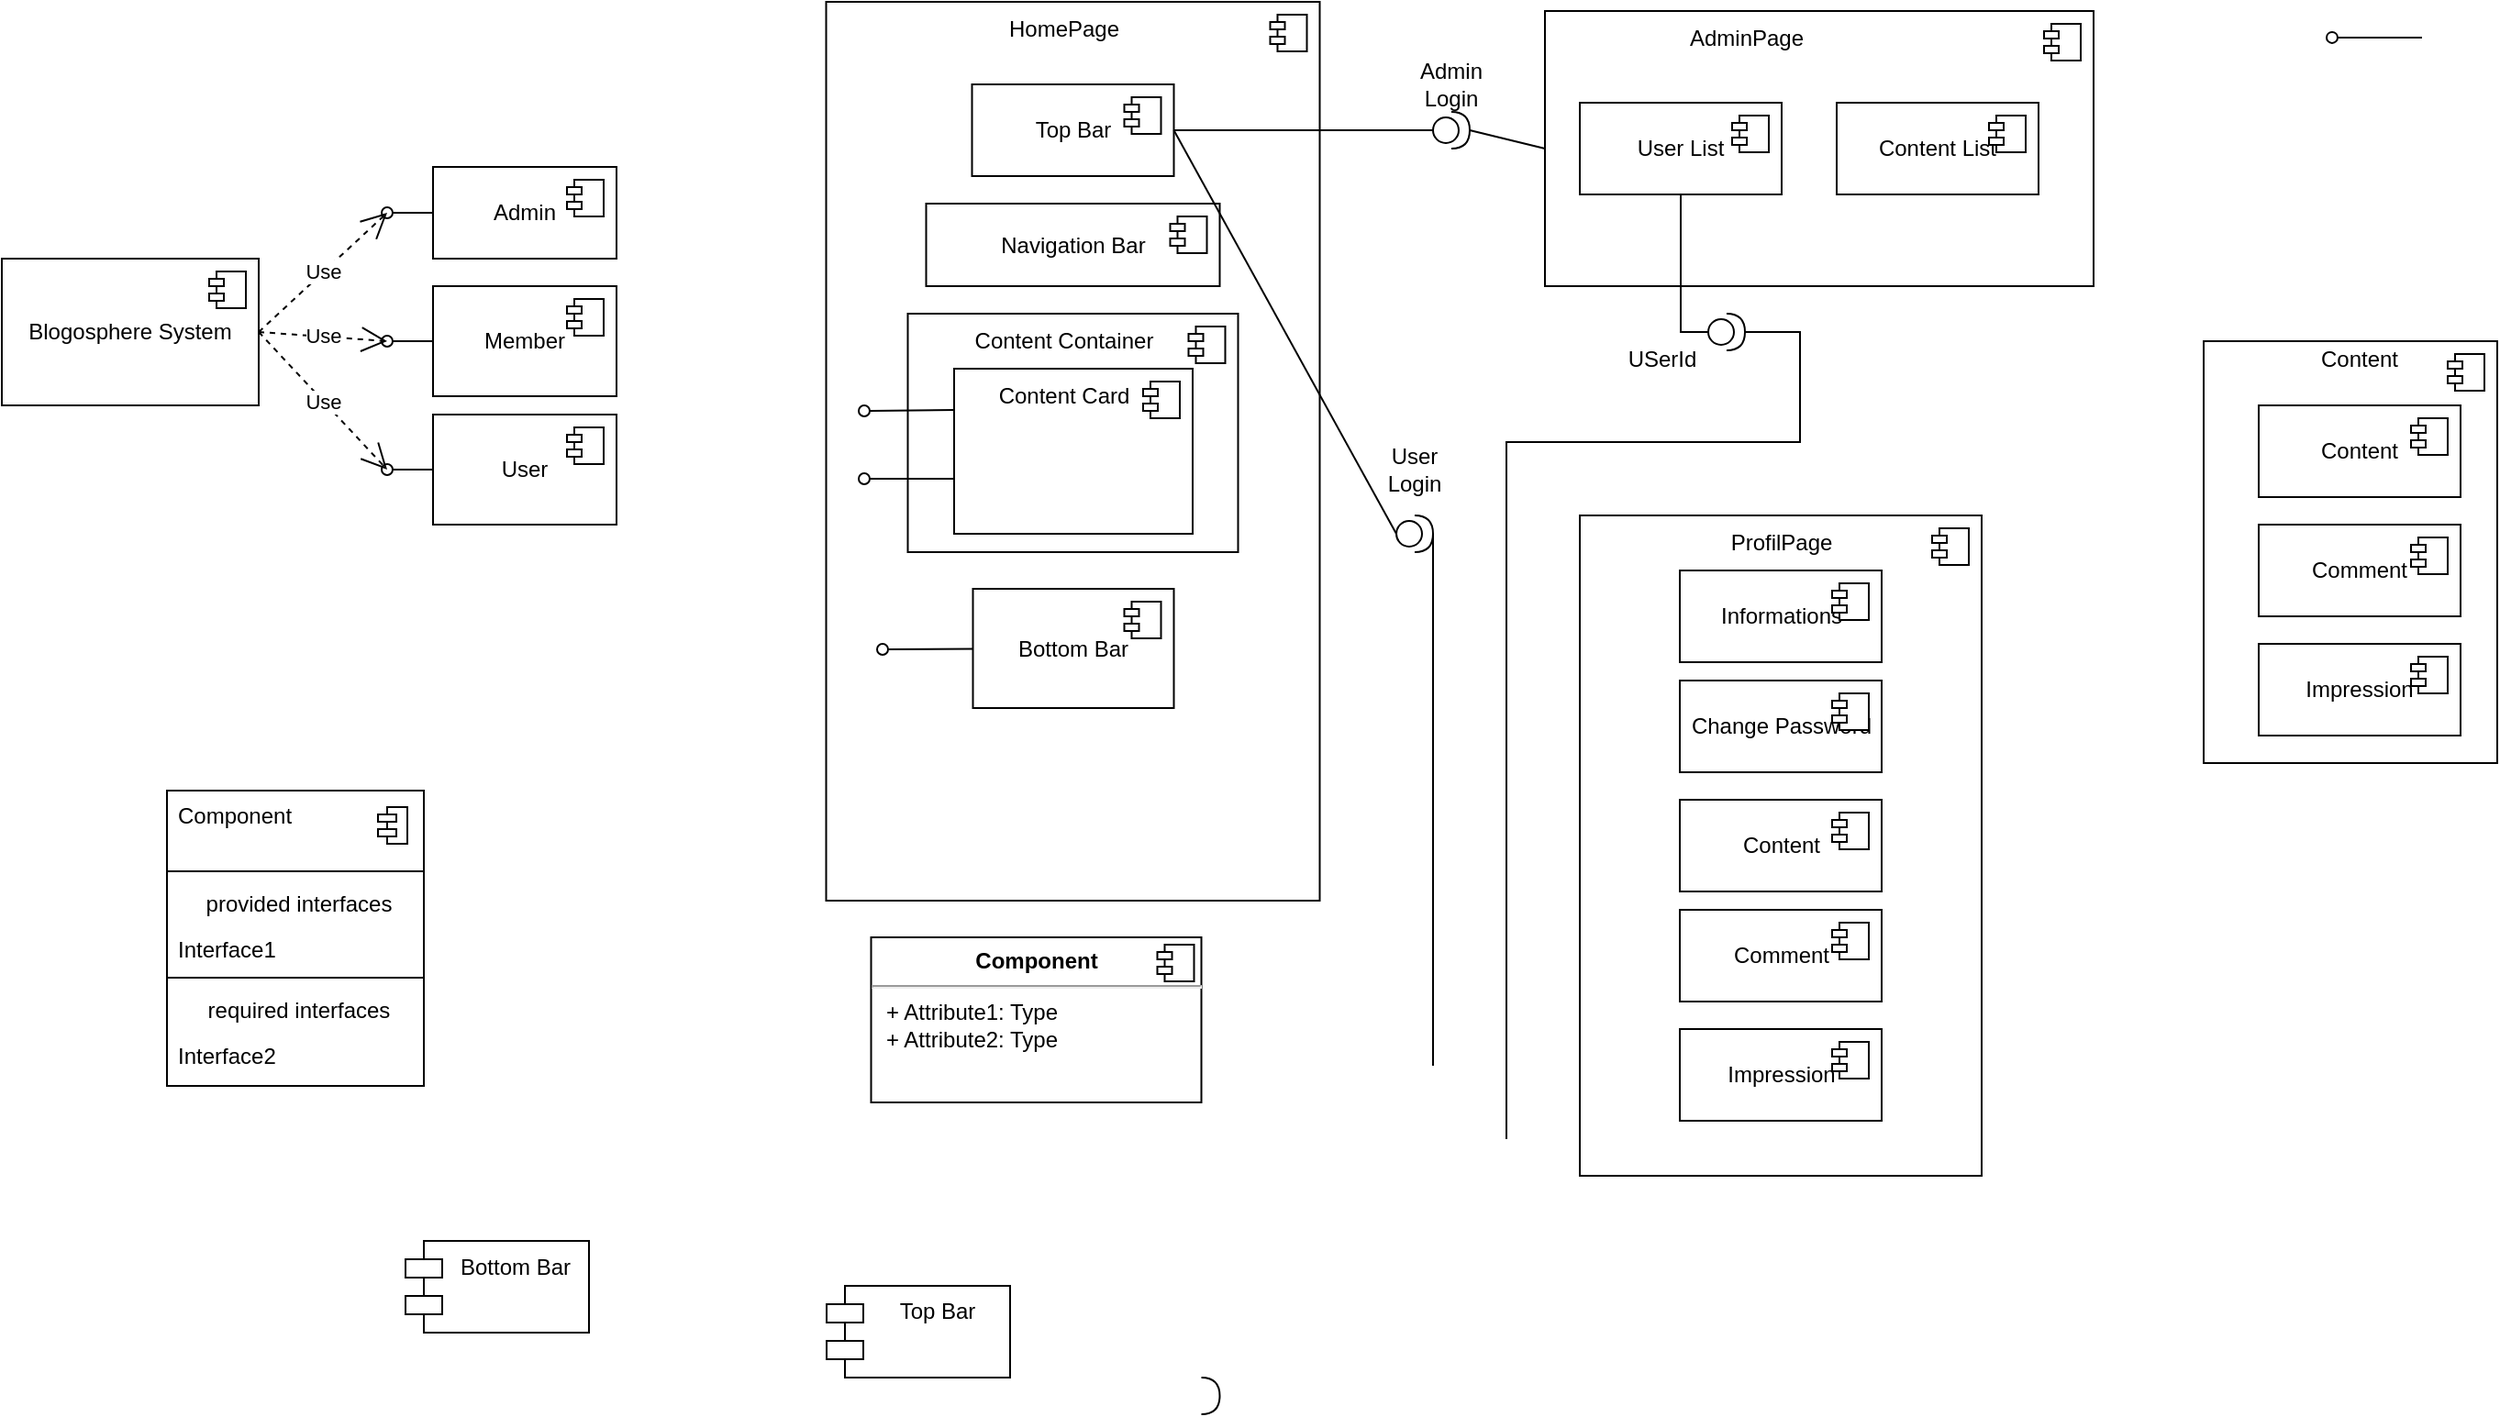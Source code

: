 <mxfile version="21.2.9" type="device">
  <diagram name="Page-1" id="5f0bae14-7c28-e335-631c-24af17079c00">
    <mxGraphModel dx="1399" dy="787" grid="1" gridSize="10" guides="1" tooltips="1" connect="1" arrows="1" fold="1" page="1" pageScale="1" pageWidth="1100" pageHeight="850" background="none" math="0" shadow="0">
      <root>
        <mxCell id="0" />
        <mxCell id="1" parent="0" />
        <mxCell id="lahT0nzJXlmnFLagTWQ0-1" value="" style="html=1;dropTarget=0;whiteSpace=wrap;" vertex="1" parent="1">
          <mxGeometry x="489.25" width="269" height="490" as="geometry" />
        </mxCell>
        <mxCell id="lahT0nzJXlmnFLagTWQ0-2" value="" style="shape=module;jettyWidth=8;jettyHeight=4;" vertex="1" parent="lahT0nzJXlmnFLagTWQ0-1">
          <mxGeometry x="1" width="20" height="20" relative="1" as="geometry">
            <mxPoint x="-27" y="7" as="offset" />
          </mxGeometry>
        </mxCell>
        <mxCell id="lahT0nzJXlmnFLagTWQ0-3" value="" style="shape=providedRequiredInterface;html=1;verticalLabelPosition=bottom;sketch=0;" vertex="1" parent="1">
          <mxGeometry x="820" y="60" width="20" height="20" as="geometry" />
        </mxCell>
        <mxCell id="lahT0nzJXlmnFLagTWQ0-4" value="" style="shape=requiredInterface;html=1;verticalLabelPosition=bottom;sketch=0;" vertex="1" parent="1">
          <mxGeometry x="693.75" y="750" width="10" height="20" as="geometry" />
        </mxCell>
        <mxCell id="lahT0nzJXlmnFLagTWQ0-5" value="" style="fontStyle=1;align=center;verticalAlign=top;childLayout=stackLayout;horizontal=1;horizontalStack=0;resizeParent=1;resizeParentMax=0;resizeLast=0;marginBottom=0;" vertex="1" parent="1">
          <mxGeometry x="130" y="430" width="140" height="161" as="geometry" />
        </mxCell>
        <mxCell id="lahT0nzJXlmnFLagTWQ0-6" value="Component" style="html=1;align=left;spacingLeft=4;verticalAlign=top;strokeColor=none;fillColor=none;whiteSpace=wrap;" vertex="1" parent="lahT0nzJXlmnFLagTWQ0-5">
          <mxGeometry width="140" height="40" as="geometry" />
        </mxCell>
        <mxCell id="lahT0nzJXlmnFLagTWQ0-7" value="" style="shape=module;jettyWidth=10;jettyHeight=4;" vertex="1" parent="lahT0nzJXlmnFLagTWQ0-6">
          <mxGeometry x="1" width="16" height="20" relative="1" as="geometry">
            <mxPoint x="-25" y="9" as="offset" />
          </mxGeometry>
        </mxCell>
        <mxCell id="lahT0nzJXlmnFLagTWQ0-8" value="" style="line;strokeWidth=1;fillColor=none;align=left;verticalAlign=middle;spacingTop=-1;spacingLeft=3;spacingRight=3;rotatable=0;labelPosition=right;points=[];portConstraint=eastwest;" vertex="1" parent="lahT0nzJXlmnFLagTWQ0-5">
          <mxGeometry y="40" width="140" height="8" as="geometry" />
        </mxCell>
        <mxCell id="lahT0nzJXlmnFLagTWQ0-9" value="provided interfaces" style="html=1;align=center;spacingLeft=4;verticalAlign=top;strokeColor=none;fillColor=none;whiteSpace=wrap;" vertex="1" parent="lahT0nzJXlmnFLagTWQ0-5">
          <mxGeometry y="48" width="140" height="25" as="geometry" />
        </mxCell>
        <mxCell id="lahT0nzJXlmnFLagTWQ0-10" value="Interface1" style="html=1;align=left;spacingLeft=4;verticalAlign=top;strokeColor=none;fillColor=none;whiteSpace=wrap;" vertex="1" parent="lahT0nzJXlmnFLagTWQ0-5">
          <mxGeometry y="73" width="140" height="25" as="geometry" />
        </mxCell>
        <mxCell id="lahT0nzJXlmnFLagTWQ0-11" value="" style="line;strokeWidth=1;fillColor=none;align=left;verticalAlign=middle;spacingTop=-1;spacingLeft=3;spacingRight=3;rotatable=0;labelPosition=right;points=[];portConstraint=eastwest;" vertex="1" parent="lahT0nzJXlmnFLagTWQ0-5">
          <mxGeometry y="98" width="140" height="8" as="geometry" />
        </mxCell>
        <mxCell id="lahT0nzJXlmnFLagTWQ0-12" value="required interfaces" style="html=1;align=center;spacingLeft=4;verticalAlign=top;strokeColor=none;fillColor=none;whiteSpace=wrap;" vertex="1" parent="lahT0nzJXlmnFLagTWQ0-5">
          <mxGeometry y="106" width="140" height="25" as="geometry" />
        </mxCell>
        <mxCell id="lahT0nzJXlmnFLagTWQ0-13" value="Interface2" style="html=1;align=left;spacingLeft=4;verticalAlign=top;strokeColor=none;fillColor=none;whiteSpace=wrap;" vertex="1" parent="lahT0nzJXlmnFLagTWQ0-5">
          <mxGeometry y="131" width="140" height="30" as="geometry" />
        </mxCell>
        <mxCell id="lahT0nzJXlmnFLagTWQ0-14" value="Blogosphere System" style="html=1;dropTarget=0;whiteSpace=wrap;" vertex="1" parent="1">
          <mxGeometry x="40" y="140" width="140" height="80" as="geometry" />
        </mxCell>
        <mxCell id="lahT0nzJXlmnFLagTWQ0-15" value="" style="shape=module;jettyWidth=8;jettyHeight=4;" vertex="1" parent="lahT0nzJXlmnFLagTWQ0-14">
          <mxGeometry x="1" width="20" height="20" relative="1" as="geometry">
            <mxPoint x="-27" y="7" as="offset" />
          </mxGeometry>
        </mxCell>
        <mxCell id="lahT0nzJXlmnFLagTWQ0-17" value="Top Bar" style="html=1;dropTarget=0;whiteSpace=wrap;" vertex="1" parent="1">
          <mxGeometry x="568.75" y="45" width="110" height="50" as="geometry" />
        </mxCell>
        <mxCell id="lahT0nzJXlmnFLagTWQ0-18" value="" style="shape=module;jettyWidth=8;jettyHeight=4;" vertex="1" parent="lahT0nzJXlmnFLagTWQ0-17">
          <mxGeometry x="1" width="20" height="20" relative="1" as="geometry">
            <mxPoint x="-27" y="7" as="offset" />
          </mxGeometry>
        </mxCell>
        <mxCell id="lahT0nzJXlmnFLagTWQ0-19" value="&lt;p style=&quot;margin:0px;margin-top:6px;text-align:center;&quot;&gt;&lt;b&gt;Component&lt;/b&gt;&lt;/p&gt;&lt;hr/&gt;&lt;p style=&quot;margin:0px;margin-left:8px;&quot;&gt;+ Attribute1: Type&lt;br/&gt;+ Attribute2: Type&lt;/p&gt;" style="align=left;overflow=fill;html=1;dropTarget=0;whiteSpace=wrap;" vertex="1" parent="1">
          <mxGeometry x="513.75" y="510" width="180" height="90" as="geometry" />
        </mxCell>
        <mxCell id="lahT0nzJXlmnFLagTWQ0-20" value="" style="shape=component;jettyWidth=8;jettyHeight=4;" vertex="1" parent="lahT0nzJXlmnFLagTWQ0-19">
          <mxGeometry x="1" width="20" height="20" relative="1" as="geometry">
            <mxPoint x="-24" y="4" as="offset" />
          </mxGeometry>
        </mxCell>
        <mxCell id="lahT0nzJXlmnFLagTWQ0-21" value="HomePage" style="text;html=1;strokeColor=none;fillColor=none;align=center;verticalAlign=middle;whiteSpace=wrap;rounded=0;" vertex="1" parent="1">
          <mxGeometry x="588.75" width="60" height="30" as="geometry" />
        </mxCell>
        <mxCell id="lahT0nzJXlmnFLagTWQ0-24" value="Top Bar" style="shape=module;align=left;spacingLeft=20;align=center;verticalAlign=top;whiteSpace=wrap;html=1;" vertex="1" parent="1">
          <mxGeometry x="489.5" y="700" width="100" height="50" as="geometry" />
        </mxCell>
        <mxCell id="lahT0nzJXlmnFLagTWQ0-26" value="Bottom Bar" style="shape=module;align=left;spacingLeft=20;align=center;verticalAlign=top;whiteSpace=wrap;html=1;" vertex="1" parent="1">
          <mxGeometry x="260" y="675.5" width="100" height="50" as="geometry" />
        </mxCell>
        <mxCell id="lahT0nzJXlmnFLagTWQ0-30" value="Navigation Bar" style="html=1;dropTarget=0;whiteSpace=wrap;" vertex="1" parent="1">
          <mxGeometry x="543.75" y="110" width="160" height="45" as="geometry" />
        </mxCell>
        <mxCell id="lahT0nzJXlmnFLagTWQ0-31" value="" style="shape=module;jettyWidth=8;jettyHeight=4;" vertex="1" parent="lahT0nzJXlmnFLagTWQ0-30">
          <mxGeometry x="1" width="20" height="20" relative="1" as="geometry">
            <mxPoint x="-27" y="7" as="offset" />
          </mxGeometry>
        </mxCell>
        <mxCell id="lahT0nzJXlmnFLagTWQ0-32" value="" style="html=1;dropTarget=0;whiteSpace=wrap;" vertex="1" parent="1">
          <mxGeometry x="533.75" y="170" width="180" height="130" as="geometry" />
        </mxCell>
        <mxCell id="lahT0nzJXlmnFLagTWQ0-33" value="" style="shape=module;jettyWidth=8;jettyHeight=4;" vertex="1" parent="lahT0nzJXlmnFLagTWQ0-32">
          <mxGeometry x="1" width="20" height="20" relative="1" as="geometry">
            <mxPoint x="-27" y="7" as="offset" />
          </mxGeometry>
        </mxCell>
        <mxCell id="lahT0nzJXlmnFLagTWQ0-34" value="Content Container" style="text;html=1;strokeColor=none;fillColor=none;align=center;verticalAlign=middle;whiteSpace=wrap;rounded=0;" vertex="1" parent="1">
          <mxGeometry x="543.75" y="170" width="150" height="30" as="geometry" />
        </mxCell>
        <mxCell id="lahT0nzJXlmnFLagTWQ0-38" value="" style="html=1;dropTarget=0;whiteSpace=wrap;" vertex="1" parent="1">
          <mxGeometry x="559" y="200" width="130" height="90" as="geometry" />
        </mxCell>
        <mxCell id="lahT0nzJXlmnFLagTWQ0-39" value="" style="shape=module;jettyWidth=8;jettyHeight=4;" vertex="1" parent="lahT0nzJXlmnFLagTWQ0-38">
          <mxGeometry x="1" width="20" height="20" relative="1" as="geometry">
            <mxPoint x="-27" y="7" as="offset" />
          </mxGeometry>
        </mxCell>
        <mxCell id="lahT0nzJXlmnFLagTWQ0-40" value="Content Card" style="text;html=1;strokeColor=none;fillColor=none;align=center;verticalAlign=middle;whiteSpace=wrap;rounded=0;" vertex="1" parent="1">
          <mxGeometry x="578.75" y="200" width="80" height="30" as="geometry" />
        </mxCell>
        <mxCell id="lahT0nzJXlmnFLagTWQ0-41" value="Bottom Bar" style="html=1;dropTarget=0;whiteSpace=wrap;" vertex="1" parent="1">
          <mxGeometry x="569.25" y="320" width="109.5" height="65" as="geometry" />
        </mxCell>
        <mxCell id="lahT0nzJXlmnFLagTWQ0-42" value="" style="shape=module;jettyWidth=8;jettyHeight=4;" vertex="1" parent="lahT0nzJXlmnFLagTWQ0-41">
          <mxGeometry x="1" width="20" height="20" relative="1" as="geometry">
            <mxPoint x="-27" y="7" as="offset" />
          </mxGeometry>
        </mxCell>
        <mxCell id="lahT0nzJXlmnFLagTWQ0-45" value="Member" style="html=1;dropTarget=0;whiteSpace=wrap;" vertex="1" parent="1">
          <mxGeometry x="275" y="155" width="100" height="60" as="geometry" />
        </mxCell>
        <mxCell id="lahT0nzJXlmnFLagTWQ0-46" value="" style="shape=module;jettyWidth=8;jettyHeight=4;" vertex="1" parent="lahT0nzJXlmnFLagTWQ0-45">
          <mxGeometry x="1" width="20" height="20" relative="1" as="geometry">
            <mxPoint x="-27" y="7" as="offset" />
          </mxGeometry>
        </mxCell>
        <mxCell id="lahT0nzJXlmnFLagTWQ0-47" value="Admin" style="html=1;dropTarget=0;whiteSpace=wrap;" vertex="1" parent="1">
          <mxGeometry x="275" y="90" width="100" height="50" as="geometry" />
        </mxCell>
        <mxCell id="lahT0nzJXlmnFLagTWQ0-48" value="" style="shape=module;jettyWidth=8;jettyHeight=4;" vertex="1" parent="lahT0nzJXlmnFLagTWQ0-47">
          <mxGeometry x="1" width="20" height="20" relative="1" as="geometry">
            <mxPoint x="-27" y="7" as="offset" />
          </mxGeometry>
        </mxCell>
        <mxCell id="lahT0nzJXlmnFLagTWQ0-52" value="User" style="html=1;dropTarget=0;whiteSpace=wrap;" vertex="1" parent="1">
          <mxGeometry x="275" y="225" width="100" height="60" as="geometry" />
        </mxCell>
        <mxCell id="lahT0nzJXlmnFLagTWQ0-53" value="" style="shape=module;jettyWidth=8;jettyHeight=4;" vertex="1" parent="lahT0nzJXlmnFLagTWQ0-52">
          <mxGeometry x="1" width="20" height="20" relative="1" as="geometry">
            <mxPoint x="-27" y="7" as="offset" />
          </mxGeometry>
        </mxCell>
        <mxCell id="lahT0nzJXlmnFLagTWQ0-54" value="" style="endArrow=none;html=1;rounded=0;startArrow=oval;startFill=0;" edge="1" parent="1" target="lahT0nzJXlmnFLagTWQ0-52">
          <mxGeometry width="50" height="50" relative="1" as="geometry">
            <mxPoint x="250" y="255" as="sourcePoint" />
            <mxPoint x="205" y="422.5" as="targetPoint" />
          </mxGeometry>
        </mxCell>
        <mxCell id="lahT0nzJXlmnFLagTWQ0-55" value="" style="endArrow=none;html=1;rounded=0;startArrow=oval;startFill=0;" edge="1" parent="1" target="lahT0nzJXlmnFLagTWQ0-45">
          <mxGeometry width="50" height="50" relative="1" as="geometry">
            <mxPoint x="250" y="185" as="sourcePoint" />
            <mxPoint x="260" y="185" as="targetPoint" />
          </mxGeometry>
        </mxCell>
        <mxCell id="lahT0nzJXlmnFLagTWQ0-56" value="" style="endArrow=none;html=1;rounded=0;startArrow=oval;startFill=0;" edge="1" parent="1" target="lahT0nzJXlmnFLagTWQ0-47">
          <mxGeometry width="50" height="50" relative="1" as="geometry">
            <mxPoint x="250" y="115" as="sourcePoint" />
            <mxPoint x="225" y="130" as="targetPoint" />
          </mxGeometry>
        </mxCell>
        <mxCell id="lahT0nzJXlmnFLagTWQ0-57" value="Use" style="endArrow=open;endSize=12;dashed=1;html=1;rounded=0;exitX=1;exitY=0.5;exitDx=0;exitDy=0;" edge="1" parent="1" source="lahT0nzJXlmnFLagTWQ0-14">
          <mxGeometry width="160" relative="1" as="geometry">
            <mxPoint x="70" y="65" as="sourcePoint" />
            <mxPoint x="250" y="115" as="targetPoint" />
          </mxGeometry>
        </mxCell>
        <mxCell id="lahT0nzJXlmnFLagTWQ0-58" value="Use" style="endArrow=open;endSize=12;dashed=1;html=1;rounded=0;exitX=1;exitY=0.5;exitDx=0;exitDy=0;" edge="1" parent="1" source="lahT0nzJXlmnFLagTWQ0-14">
          <mxGeometry width="160" relative="1" as="geometry">
            <mxPoint x="190" y="190" as="sourcePoint" />
            <mxPoint x="250" y="185" as="targetPoint" />
          </mxGeometry>
        </mxCell>
        <mxCell id="lahT0nzJXlmnFLagTWQ0-59" value="Use" style="endArrow=open;endSize=12;dashed=1;html=1;rounded=0;exitX=1;exitY=0.5;exitDx=0;exitDy=0;" edge="1" parent="1" source="lahT0nzJXlmnFLagTWQ0-14">
          <mxGeometry width="160" relative="1" as="geometry">
            <mxPoint x="190" y="190" as="sourcePoint" />
            <mxPoint x="250" y="255" as="targetPoint" />
          </mxGeometry>
        </mxCell>
        <mxCell id="lahT0nzJXlmnFLagTWQ0-64" value="" style="endArrow=none;html=1;rounded=0;startArrow=oval;startFill=0;entryX=0;entryY=0.25;entryDx=0;entryDy=0;" edge="1" parent="1" target="lahT0nzJXlmnFLagTWQ0-38">
          <mxGeometry width="50" height="50" relative="1" as="geometry">
            <mxPoint x="510" y="223" as="sourcePoint" />
            <mxPoint x="360" y="370" as="targetPoint" />
            <Array as="points" />
          </mxGeometry>
        </mxCell>
        <mxCell id="lahT0nzJXlmnFLagTWQ0-66" value="" style="endArrow=none;html=1;rounded=0;startArrow=oval;startFill=0;entryX=0;entryY=0.25;entryDx=0;entryDy=0;" edge="1" parent="1">
          <mxGeometry width="50" height="50" relative="1" as="geometry">
            <mxPoint x="510" y="260" as="sourcePoint" />
            <mxPoint x="559" y="260" as="targetPoint" />
            <Array as="points" />
          </mxGeometry>
        </mxCell>
        <mxCell id="lahT0nzJXlmnFLagTWQ0-68" value="" style="endArrow=none;html=1;rounded=0;startArrow=oval;startFill=0;" edge="1" parent="1" target="lahT0nzJXlmnFLagTWQ0-41">
          <mxGeometry width="50" height="50" relative="1" as="geometry">
            <mxPoint x="520" y="353" as="sourcePoint" />
            <mxPoint x="285" y="265" as="targetPoint" />
          </mxGeometry>
        </mxCell>
        <mxCell id="lahT0nzJXlmnFLagTWQ0-69" value="" style="endArrow=none;html=1;rounded=0;entryX=0;entryY=0.5;entryDx=0;entryDy=0;entryPerimeter=0;" edge="1" parent="1" source="lahT0nzJXlmnFLagTWQ0-17" target="lahT0nzJXlmnFLagTWQ0-3">
          <mxGeometry width="50" height="50" relative="1" as="geometry">
            <mxPoint x="850" y="80" as="sourcePoint" />
            <mxPoint x="810" y="70" as="targetPoint" />
          </mxGeometry>
        </mxCell>
        <mxCell id="lahT0nzJXlmnFLagTWQ0-70" value="" style="html=1;dropTarget=0;whiteSpace=wrap;" vertex="1" parent="1">
          <mxGeometry x="881" y="5" width="299" height="150" as="geometry" />
        </mxCell>
        <mxCell id="lahT0nzJXlmnFLagTWQ0-71" value="" style="shape=module;jettyWidth=8;jettyHeight=4;" vertex="1" parent="lahT0nzJXlmnFLagTWQ0-70">
          <mxGeometry x="1" width="20" height="20" relative="1" as="geometry">
            <mxPoint x="-27" y="7" as="offset" />
          </mxGeometry>
        </mxCell>
        <mxCell id="lahT0nzJXlmnFLagTWQ0-72" value="" style="shape=providedRequiredInterface;html=1;verticalLabelPosition=bottom;sketch=0;" vertex="1" parent="1">
          <mxGeometry x="800" y="280" width="20" height="20" as="geometry" />
        </mxCell>
        <mxCell id="lahT0nzJXlmnFLagTWQ0-73" value="" style="endArrow=none;html=1;rounded=0;exitX=1;exitY=0.5;exitDx=0;exitDy=0;entryX=0;entryY=0.5;entryDx=0;entryDy=0;entryPerimeter=0;" edge="1" parent="1" source="lahT0nzJXlmnFLagTWQ0-17" target="lahT0nzJXlmnFLagTWQ0-72">
          <mxGeometry width="50" height="50" relative="1" as="geometry">
            <mxPoint x="880" y="240" as="sourcePoint" />
            <mxPoint x="820" y="180" as="targetPoint" />
          </mxGeometry>
        </mxCell>
        <mxCell id="lahT0nzJXlmnFLagTWQ0-76" value="AdminPage" style="text;html=1;strokeColor=none;fillColor=none;align=center;verticalAlign=middle;whiteSpace=wrap;rounded=0;" vertex="1" parent="1">
          <mxGeometry x="960.5" y="5" width="60" height="30" as="geometry" />
        </mxCell>
        <mxCell id="lahT0nzJXlmnFLagTWQ0-78" value="" style="endArrow=none;html=1;rounded=0;startArrow=oval;startFill=0;" edge="1" parent="1">
          <mxGeometry width="50" height="50" relative="1" as="geometry">
            <mxPoint x="1310" y="19.44" as="sourcePoint" />
            <mxPoint x="1359" y="19.44" as="targetPoint" />
          </mxGeometry>
        </mxCell>
        <mxCell id="lahT0nzJXlmnFLagTWQ0-79" value="" style="endArrow=none;html=1;rounded=0;exitX=1;exitY=0.5;exitDx=0;exitDy=0;exitPerimeter=0;entryX=0;entryY=0.5;entryDx=0;entryDy=0;" edge="1" parent="1" source="lahT0nzJXlmnFLagTWQ0-3" target="lahT0nzJXlmnFLagTWQ0-70">
          <mxGeometry width="50" height="50" relative="1" as="geometry">
            <mxPoint x="880" y="90" as="sourcePoint" />
            <mxPoint x="930" y="40" as="targetPoint" />
          </mxGeometry>
        </mxCell>
        <mxCell id="lahT0nzJXlmnFLagTWQ0-80" value="User List" style="html=1;dropTarget=0;whiteSpace=wrap;" vertex="1" parent="1">
          <mxGeometry x="900" y="55" width="110" height="50" as="geometry" />
        </mxCell>
        <mxCell id="lahT0nzJXlmnFLagTWQ0-81" value="" style="shape=module;jettyWidth=8;jettyHeight=4;" vertex="1" parent="lahT0nzJXlmnFLagTWQ0-80">
          <mxGeometry x="1" width="20" height="20" relative="1" as="geometry">
            <mxPoint x="-27" y="7" as="offset" />
          </mxGeometry>
        </mxCell>
        <mxCell id="lahT0nzJXlmnFLagTWQ0-82" value="Content List" style="html=1;dropTarget=0;whiteSpace=wrap;" vertex="1" parent="1">
          <mxGeometry x="1040" y="55" width="110" height="50" as="geometry" />
        </mxCell>
        <mxCell id="lahT0nzJXlmnFLagTWQ0-83" value="" style="shape=module;jettyWidth=8;jettyHeight=4;" vertex="1" parent="lahT0nzJXlmnFLagTWQ0-82">
          <mxGeometry x="1" width="20" height="20" relative="1" as="geometry">
            <mxPoint x="-27" y="7" as="offset" />
          </mxGeometry>
        </mxCell>
        <mxCell id="lahT0nzJXlmnFLagTWQ0-84" value="" style="html=1;dropTarget=0;whiteSpace=wrap;" vertex="1" parent="1">
          <mxGeometry x="900" y="280" width="219" height="360" as="geometry" />
        </mxCell>
        <mxCell id="lahT0nzJXlmnFLagTWQ0-85" value="" style="shape=module;jettyWidth=8;jettyHeight=4;" vertex="1" parent="lahT0nzJXlmnFLagTWQ0-84">
          <mxGeometry x="1" width="20" height="20" relative="1" as="geometry">
            <mxPoint x="-27" y="7" as="offset" />
          </mxGeometry>
        </mxCell>
        <mxCell id="lahT0nzJXlmnFLagTWQ0-86" value="Admin Login" style="text;html=1;strokeColor=none;fillColor=none;align=center;verticalAlign=middle;whiteSpace=wrap;rounded=0;" vertex="1" parent="1">
          <mxGeometry x="800" y="30" width="60" height="30" as="geometry" />
        </mxCell>
        <mxCell id="lahT0nzJXlmnFLagTWQ0-87" value="" style="endArrow=none;html=1;rounded=0;exitX=1;exitY=0.5;exitDx=0;exitDy=0;exitPerimeter=0;" edge="1" parent="1" source="lahT0nzJXlmnFLagTWQ0-72">
          <mxGeometry width="50" height="50" relative="1" as="geometry">
            <mxPoint x="850" y="320" as="sourcePoint" />
            <mxPoint x="820" y="580" as="targetPoint" />
          </mxGeometry>
        </mxCell>
        <mxCell id="lahT0nzJXlmnFLagTWQ0-88" value="User Login" style="text;html=1;strokeColor=none;fillColor=none;align=center;verticalAlign=middle;whiteSpace=wrap;rounded=0;" vertex="1" parent="1">
          <mxGeometry x="780" y="240" width="60" height="30" as="geometry" />
        </mxCell>
        <mxCell id="lahT0nzJXlmnFLagTWQ0-89" value="Informations" style="html=1;dropTarget=0;whiteSpace=wrap;" vertex="1" parent="1">
          <mxGeometry x="954.5" y="310" width="110" height="50" as="geometry" />
        </mxCell>
        <mxCell id="lahT0nzJXlmnFLagTWQ0-90" value="" style="shape=module;jettyWidth=8;jettyHeight=4;" vertex="1" parent="lahT0nzJXlmnFLagTWQ0-89">
          <mxGeometry x="1" width="20" height="20" relative="1" as="geometry">
            <mxPoint x="-27" y="7" as="offset" />
          </mxGeometry>
        </mxCell>
        <mxCell id="lahT0nzJXlmnFLagTWQ0-91" value="Change Password" style="html=1;dropTarget=0;whiteSpace=wrap;" vertex="1" parent="1">
          <mxGeometry x="954.5" y="370" width="110" height="50" as="geometry" />
        </mxCell>
        <mxCell id="lahT0nzJXlmnFLagTWQ0-92" value="" style="shape=module;jettyWidth=8;jettyHeight=4;" vertex="1" parent="lahT0nzJXlmnFLagTWQ0-91">
          <mxGeometry x="1" width="20" height="20" relative="1" as="geometry">
            <mxPoint x="-27" y="7" as="offset" />
          </mxGeometry>
        </mxCell>
        <mxCell id="lahT0nzJXlmnFLagTWQ0-93" value="Content" style="html=1;dropTarget=0;whiteSpace=wrap;" vertex="1" parent="1">
          <mxGeometry x="954.5" y="435" width="110" height="50" as="geometry" />
        </mxCell>
        <mxCell id="lahT0nzJXlmnFLagTWQ0-94" value="" style="shape=module;jettyWidth=8;jettyHeight=4;" vertex="1" parent="lahT0nzJXlmnFLagTWQ0-93">
          <mxGeometry x="1" width="20" height="20" relative="1" as="geometry">
            <mxPoint x="-27" y="7" as="offset" />
          </mxGeometry>
        </mxCell>
        <mxCell id="lahT0nzJXlmnFLagTWQ0-95" value="Comment" style="html=1;dropTarget=0;whiteSpace=wrap;" vertex="1" parent="1">
          <mxGeometry x="954.5" y="495" width="110" height="50" as="geometry" />
        </mxCell>
        <mxCell id="lahT0nzJXlmnFLagTWQ0-96" value="" style="shape=module;jettyWidth=8;jettyHeight=4;" vertex="1" parent="lahT0nzJXlmnFLagTWQ0-95">
          <mxGeometry x="1" width="20" height="20" relative="1" as="geometry">
            <mxPoint x="-27" y="7" as="offset" />
          </mxGeometry>
        </mxCell>
        <mxCell id="lahT0nzJXlmnFLagTWQ0-97" value="Impression" style="html=1;dropTarget=0;whiteSpace=wrap;" vertex="1" parent="1">
          <mxGeometry x="954.5" y="560" width="110" height="50" as="geometry" />
        </mxCell>
        <mxCell id="lahT0nzJXlmnFLagTWQ0-98" value="" style="shape=module;jettyWidth=8;jettyHeight=4;" vertex="1" parent="lahT0nzJXlmnFLagTWQ0-97">
          <mxGeometry x="1" width="20" height="20" relative="1" as="geometry">
            <mxPoint x="-27" y="7" as="offset" />
          </mxGeometry>
        </mxCell>
        <mxCell id="lahT0nzJXlmnFLagTWQ0-99" value="ProfilPage" style="text;html=1;strokeColor=none;fillColor=none;align=center;verticalAlign=middle;whiteSpace=wrap;rounded=0;" vertex="1" parent="1">
          <mxGeometry x="979.5" y="280" width="60" height="30" as="geometry" />
        </mxCell>
        <mxCell id="lahT0nzJXlmnFLagTWQ0-100" value="" style="endArrow=none;html=1;rounded=0;exitX=0;exitY=0.5;exitDx=0;exitDy=0;exitPerimeter=0;" edge="1" parent="1" source="lahT0nzJXlmnFLagTWQ0-101" target="lahT0nzJXlmnFLagTWQ0-80">
          <mxGeometry width="50" height="50" relative="1" as="geometry">
            <mxPoint x="955" y="180" as="sourcePoint" />
            <mxPoint x="981" y="184.44" as="targetPoint" />
            <Array as="points">
              <mxPoint x="955" y="180" />
            </Array>
          </mxGeometry>
        </mxCell>
        <mxCell id="lahT0nzJXlmnFLagTWQ0-101" value="" style="shape=providedRequiredInterface;html=1;verticalLabelPosition=bottom;sketch=0;" vertex="1" parent="1">
          <mxGeometry x="970" y="170" width="20" height="20" as="geometry" />
        </mxCell>
        <mxCell id="lahT0nzJXlmnFLagTWQ0-102" value="" style="endArrow=none;html=1;rounded=0;exitX=1;exitY=0.5;exitDx=0;exitDy=0;exitPerimeter=0;" edge="1" parent="1" source="lahT0nzJXlmnFLagTWQ0-101">
          <mxGeometry width="50" height="50" relative="1" as="geometry">
            <mxPoint x="1020" y="180" as="sourcePoint" />
            <mxPoint x="860" y="620" as="targetPoint" />
            <Array as="points">
              <mxPoint x="1020" y="180" />
              <mxPoint x="1020" y="240" />
              <mxPoint x="860" y="240" />
            </Array>
          </mxGeometry>
        </mxCell>
        <mxCell id="lahT0nzJXlmnFLagTWQ0-103" value="USerId" style="text;html=1;strokeColor=none;fillColor=none;align=center;verticalAlign=middle;whiteSpace=wrap;rounded=0;" vertex="1" parent="1">
          <mxGeometry x="914.5" y="180" width="60" height="30" as="geometry" />
        </mxCell>
        <mxCell id="lahT0nzJXlmnFLagTWQ0-104" value="" style="html=1;dropTarget=0;whiteSpace=wrap;" vertex="1" parent="1">
          <mxGeometry x="1240" y="185" width="160" height="230" as="geometry" />
        </mxCell>
        <mxCell id="lahT0nzJXlmnFLagTWQ0-105" value="" style="shape=module;jettyWidth=8;jettyHeight=4;" vertex="1" parent="lahT0nzJXlmnFLagTWQ0-104">
          <mxGeometry x="1" width="20" height="20" relative="1" as="geometry">
            <mxPoint x="-27" y="7" as="offset" />
          </mxGeometry>
        </mxCell>
        <mxCell id="lahT0nzJXlmnFLagTWQ0-106" value="Content" style="text;html=1;strokeColor=none;fillColor=none;align=center;verticalAlign=middle;whiteSpace=wrap;rounded=0;" vertex="1" parent="1">
          <mxGeometry x="1295" y="180" width="60" height="30" as="geometry" />
        </mxCell>
        <mxCell id="lahT0nzJXlmnFLagTWQ0-108" value="Content" style="html=1;dropTarget=0;whiteSpace=wrap;" vertex="1" parent="1">
          <mxGeometry x="1270" y="220" width="110" height="50" as="geometry" />
        </mxCell>
        <mxCell id="lahT0nzJXlmnFLagTWQ0-109" value="" style="shape=module;jettyWidth=8;jettyHeight=4;" vertex="1" parent="lahT0nzJXlmnFLagTWQ0-108">
          <mxGeometry x="1" width="20" height="20" relative="1" as="geometry">
            <mxPoint x="-27" y="7" as="offset" />
          </mxGeometry>
        </mxCell>
        <mxCell id="lahT0nzJXlmnFLagTWQ0-110" value="Comment" style="html=1;dropTarget=0;whiteSpace=wrap;" vertex="1" parent="1">
          <mxGeometry x="1270" y="285" width="110" height="50" as="geometry" />
        </mxCell>
        <mxCell id="lahT0nzJXlmnFLagTWQ0-111" value="" style="shape=module;jettyWidth=8;jettyHeight=4;" vertex="1" parent="lahT0nzJXlmnFLagTWQ0-110">
          <mxGeometry x="1" width="20" height="20" relative="1" as="geometry">
            <mxPoint x="-27" y="7" as="offset" />
          </mxGeometry>
        </mxCell>
        <mxCell id="lahT0nzJXlmnFLagTWQ0-112" value="Impression" style="html=1;dropTarget=0;whiteSpace=wrap;" vertex="1" parent="1">
          <mxGeometry x="1270" y="350" width="110" height="50" as="geometry" />
        </mxCell>
        <mxCell id="lahT0nzJXlmnFLagTWQ0-113" value="" style="shape=module;jettyWidth=8;jettyHeight=4;" vertex="1" parent="lahT0nzJXlmnFLagTWQ0-112">
          <mxGeometry x="1" width="20" height="20" relative="1" as="geometry">
            <mxPoint x="-27" y="7" as="offset" />
          </mxGeometry>
        </mxCell>
      </root>
    </mxGraphModel>
  </diagram>
</mxfile>
